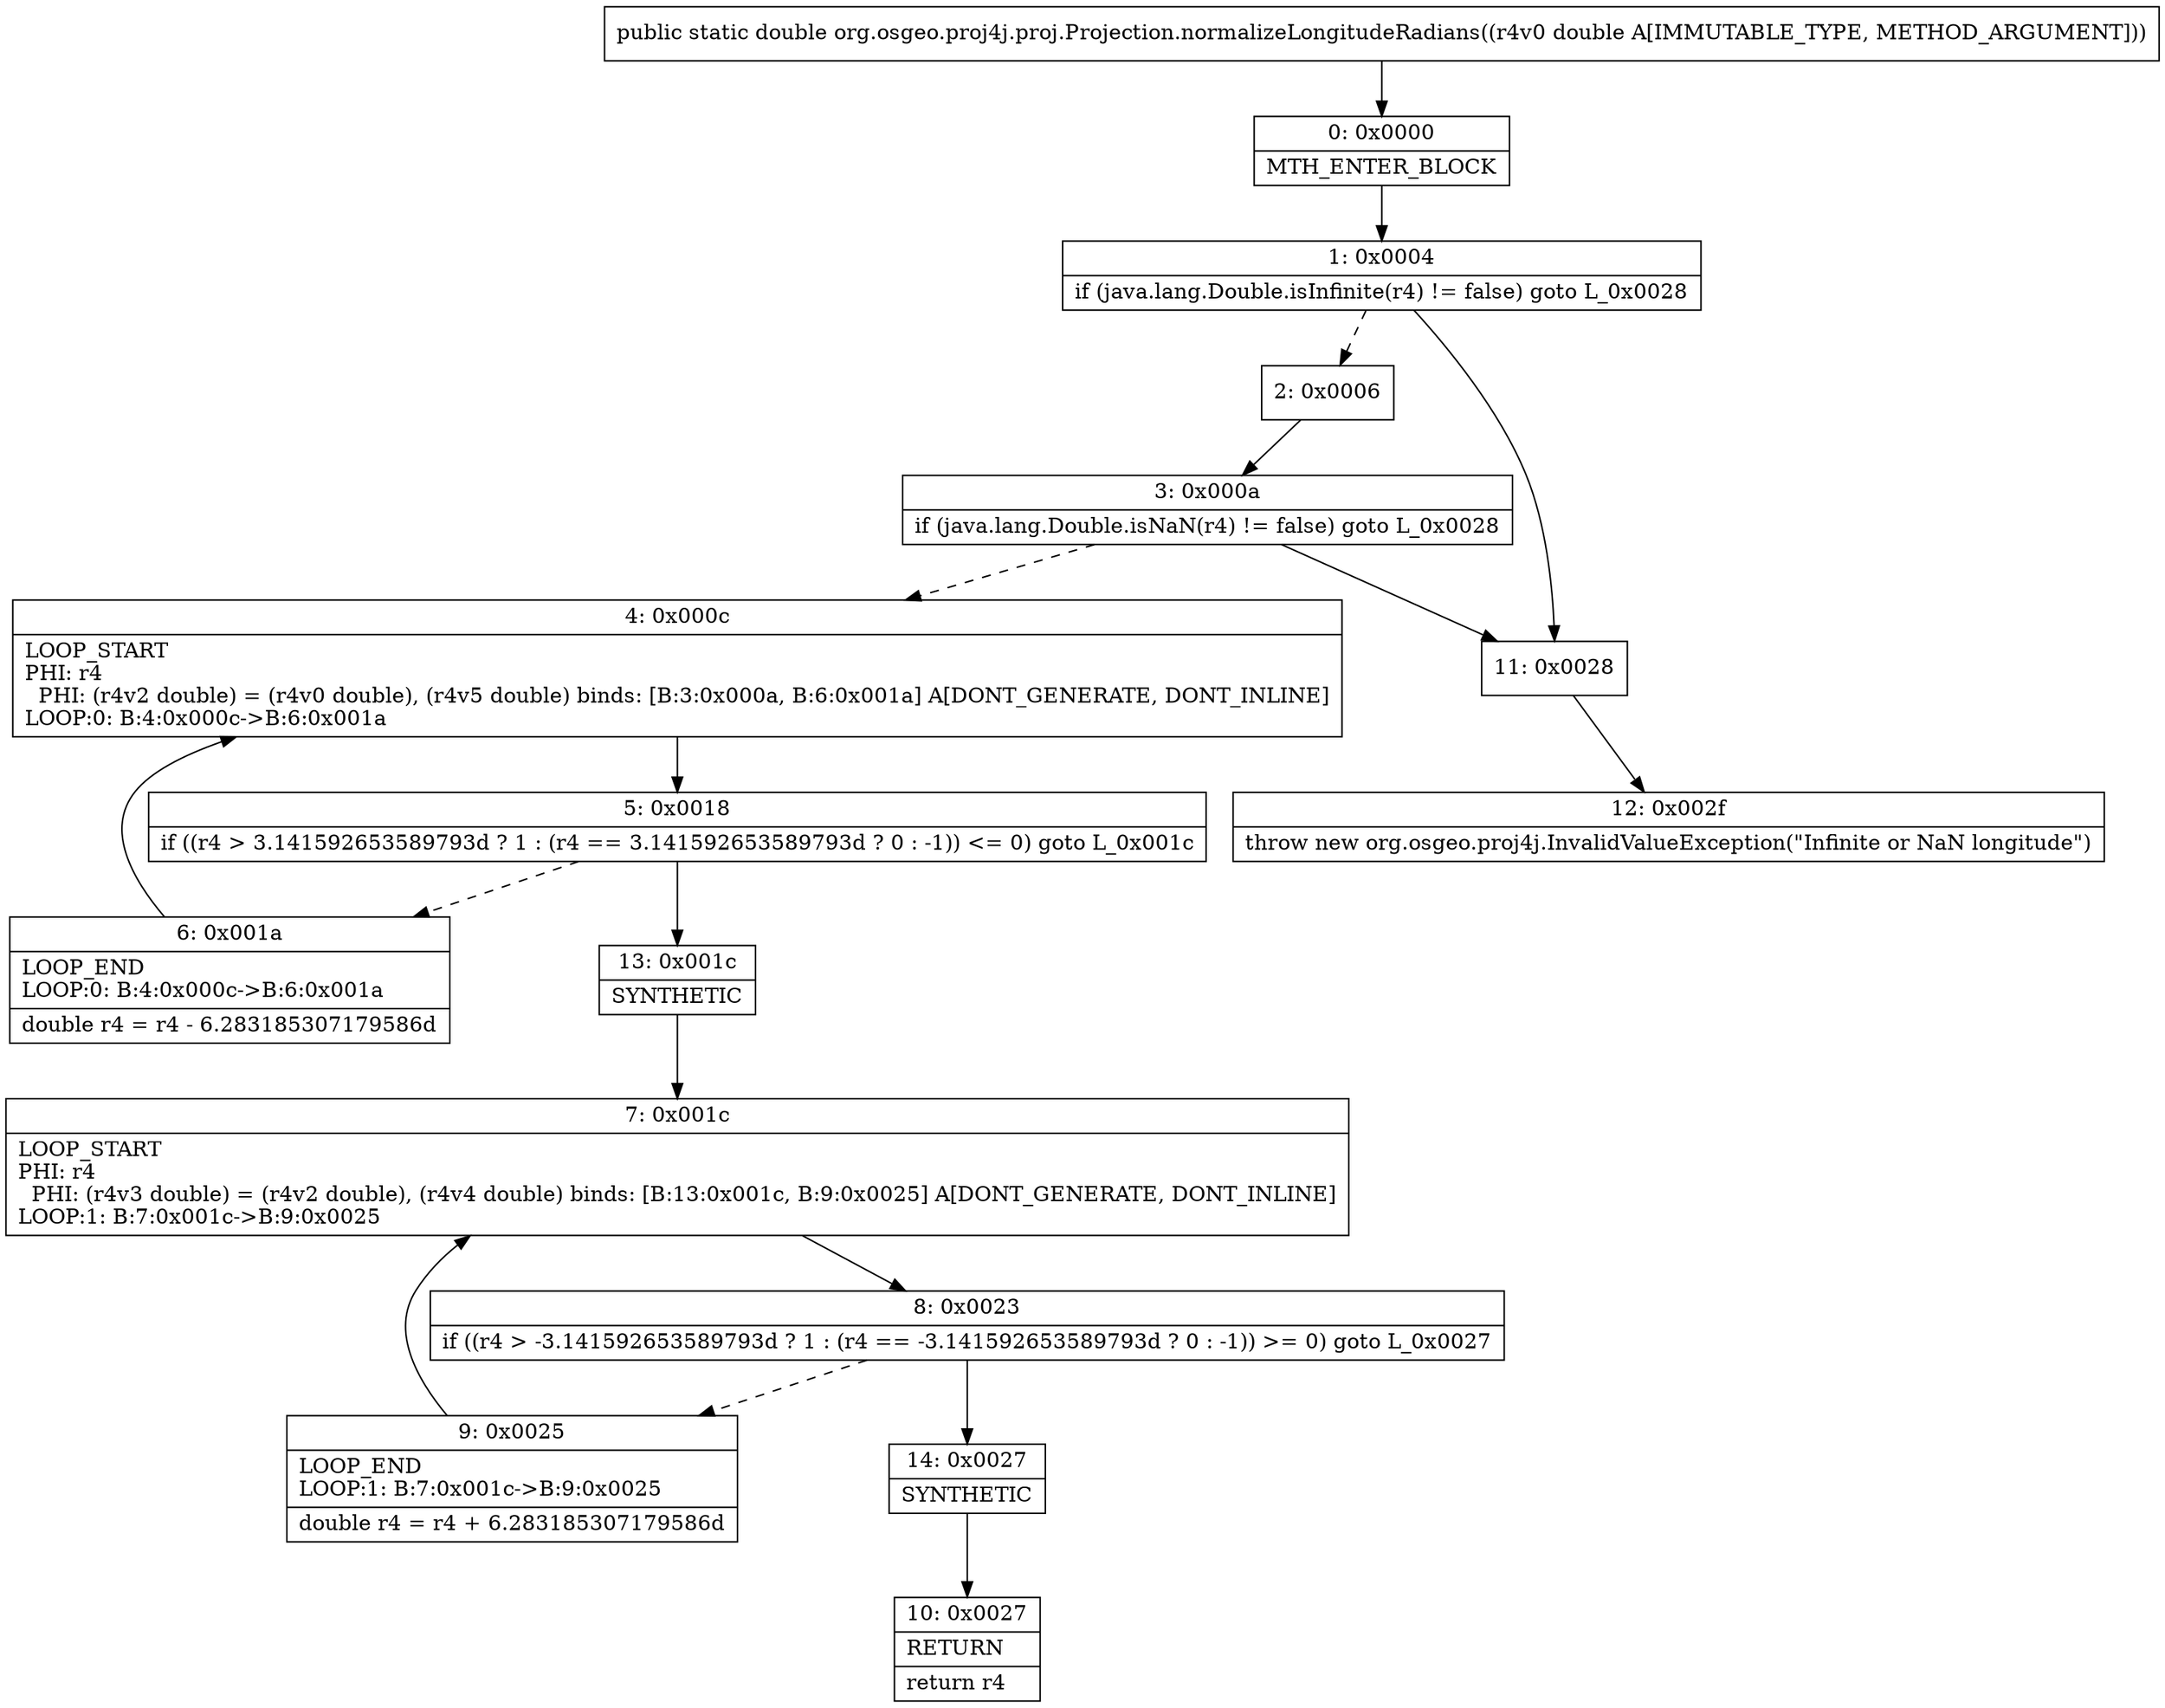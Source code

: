 digraph "CFG fororg.osgeo.proj4j.proj.Projection.normalizeLongitudeRadians(D)D" {
Node_0 [shape=record,label="{0\:\ 0x0000|MTH_ENTER_BLOCK\l}"];
Node_1 [shape=record,label="{1\:\ 0x0004|if (java.lang.Double.isInfinite(r4) != false) goto L_0x0028\l}"];
Node_2 [shape=record,label="{2\:\ 0x0006}"];
Node_3 [shape=record,label="{3\:\ 0x000a|if (java.lang.Double.isNaN(r4) != false) goto L_0x0028\l}"];
Node_4 [shape=record,label="{4\:\ 0x000c|LOOP_START\lPHI: r4 \l  PHI: (r4v2 double) = (r4v0 double), (r4v5 double) binds: [B:3:0x000a, B:6:0x001a] A[DONT_GENERATE, DONT_INLINE]\lLOOP:0: B:4:0x000c\-\>B:6:0x001a\l}"];
Node_5 [shape=record,label="{5\:\ 0x0018|if ((r4 \> 3.141592653589793d ? 1 : (r4 == 3.141592653589793d ? 0 : \-1)) \<= 0) goto L_0x001c\l}"];
Node_6 [shape=record,label="{6\:\ 0x001a|LOOP_END\lLOOP:0: B:4:0x000c\-\>B:6:0x001a\l|double r4 = r4 \- 6.283185307179586d\l}"];
Node_7 [shape=record,label="{7\:\ 0x001c|LOOP_START\lPHI: r4 \l  PHI: (r4v3 double) = (r4v2 double), (r4v4 double) binds: [B:13:0x001c, B:9:0x0025] A[DONT_GENERATE, DONT_INLINE]\lLOOP:1: B:7:0x001c\-\>B:9:0x0025\l}"];
Node_8 [shape=record,label="{8\:\ 0x0023|if ((r4 \> \-3.141592653589793d ? 1 : (r4 == \-3.141592653589793d ? 0 : \-1)) \>= 0) goto L_0x0027\l}"];
Node_9 [shape=record,label="{9\:\ 0x0025|LOOP_END\lLOOP:1: B:7:0x001c\-\>B:9:0x0025\l|double r4 = r4 + 6.283185307179586d\l}"];
Node_10 [shape=record,label="{10\:\ 0x0027|RETURN\l|return r4\l}"];
Node_11 [shape=record,label="{11\:\ 0x0028}"];
Node_12 [shape=record,label="{12\:\ 0x002f|throw new org.osgeo.proj4j.InvalidValueException(\"Infinite or NaN longitude\")\l}"];
Node_13 [shape=record,label="{13\:\ 0x001c|SYNTHETIC\l}"];
Node_14 [shape=record,label="{14\:\ 0x0027|SYNTHETIC\l}"];
MethodNode[shape=record,label="{public static double org.osgeo.proj4j.proj.Projection.normalizeLongitudeRadians((r4v0 double A[IMMUTABLE_TYPE, METHOD_ARGUMENT])) }"];
MethodNode -> Node_0;
Node_0 -> Node_1;
Node_1 -> Node_2[style=dashed];
Node_1 -> Node_11;
Node_2 -> Node_3;
Node_3 -> Node_4[style=dashed];
Node_3 -> Node_11;
Node_4 -> Node_5;
Node_5 -> Node_6[style=dashed];
Node_5 -> Node_13;
Node_6 -> Node_4;
Node_7 -> Node_8;
Node_8 -> Node_9[style=dashed];
Node_8 -> Node_14;
Node_9 -> Node_7;
Node_11 -> Node_12;
Node_13 -> Node_7;
Node_14 -> Node_10;
}

